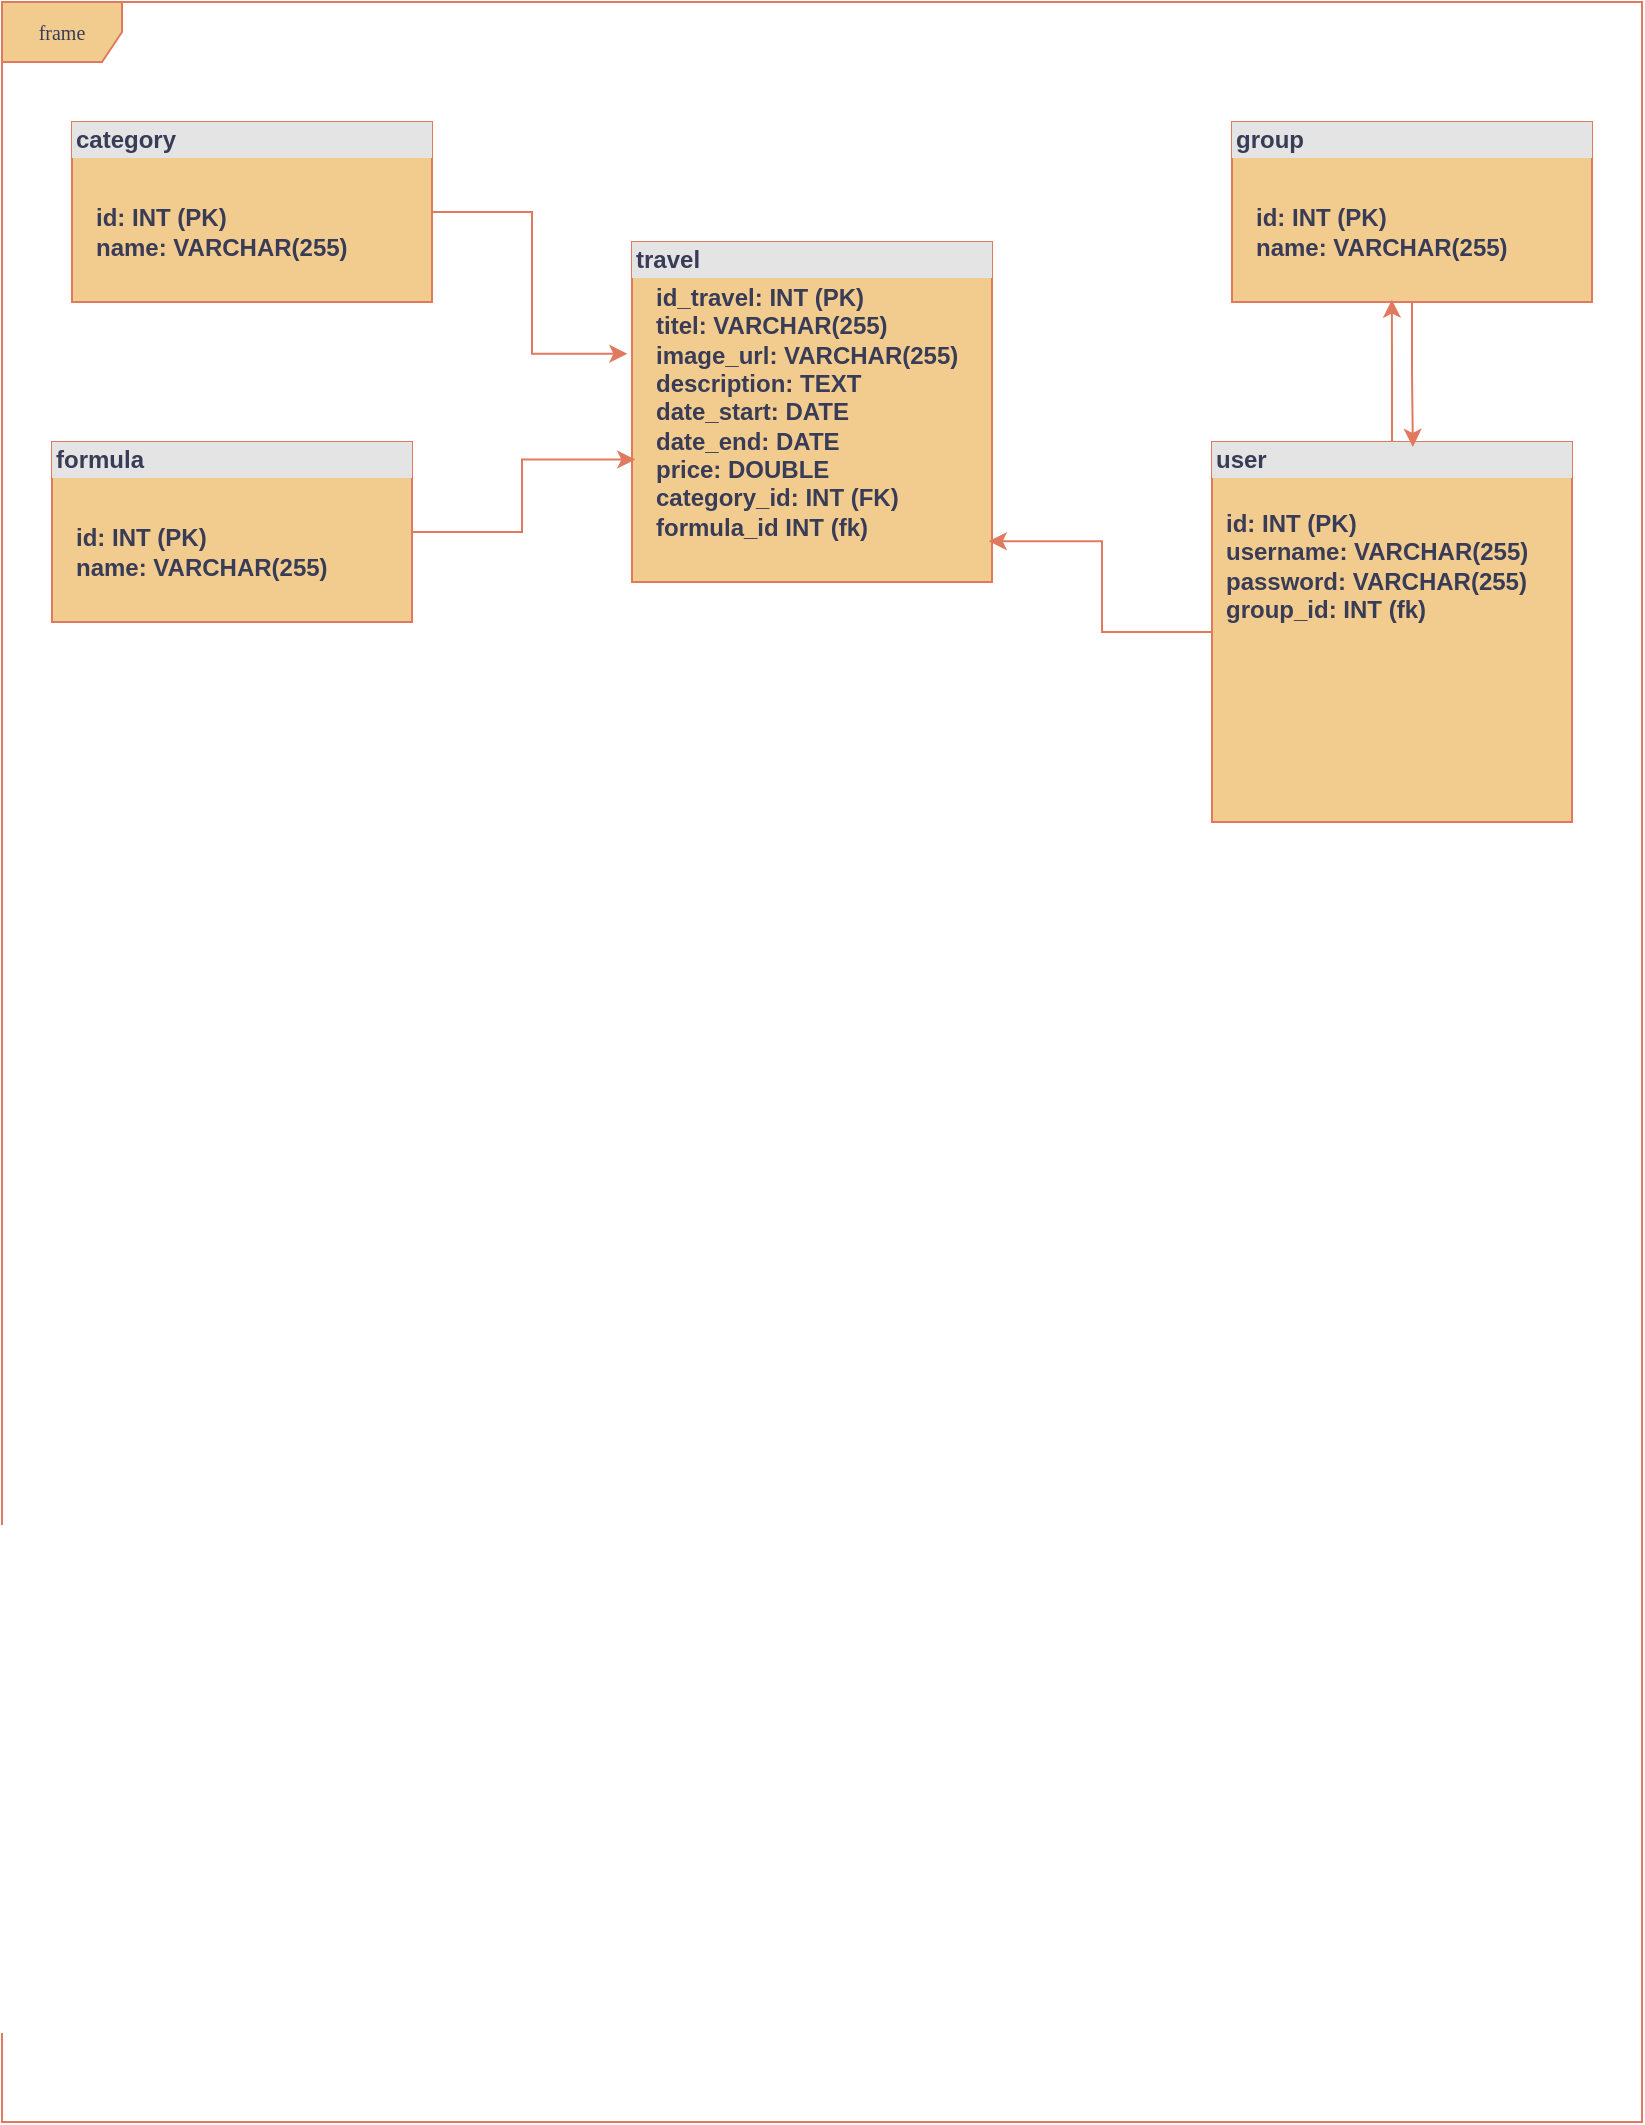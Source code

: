 <mxfile version="24.0.4" type="device">
  <diagram name="Page-1" id="c4acf3e9-155e-7222-9cf6-157b1a14988f">
    <mxGraphModel dx="1050" dy="621" grid="1" gridSize="10" guides="1" tooltips="1" connect="1" arrows="1" fold="1" page="1" pageScale="1" pageWidth="850" pageHeight="1100" background="none" math="0" shadow="0">
      <root>
        <mxCell id="0" />
        <mxCell id="1" parent="0" />
        <mxCell id="17acba5748e5396b-1" value="frame" style="shape=umlFrame;whiteSpace=wrap;html=1;rounded=0;shadow=0;comic=0;labelBackgroundColor=none;strokeWidth=1;fontFamily=Verdana;fontSize=10;align=center;fillColor=#F2CC8F;strokeColor=#E07A5F;fontColor=#393C56;" parent="1" vertex="1">
          <mxGeometry x="15" y="20" width="820" height="1060" as="geometry" />
        </mxCell>
        <mxCell id="suM3u6XLBvXDkKkqeEj0-7" value="" style="group" vertex="1" connectable="0" parent="1">
          <mxGeometry x="50" y="80" width="180" height="90" as="geometry" />
        </mxCell>
        <mxCell id="suM3u6XLBvXDkKkqeEj0-4" value="&lt;div style=&quot;box-sizing:border-box;width:100%;background:#e4e4e4;padding:2px;&quot;&gt;&lt;b&gt;category&lt;/b&gt;&lt;/div&gt;" style="verticalAlign=top;align=left;overflow=fill;html=1;whiteSpace=wrap;strokeColor=#E07A5F;fontColor=#393C56;fillColor=#F2CC8F;" vertex="1" parent="suM3u6XLBvXDkKkqeEj0-7">
          <mxGeometry width="180" height="90" as="geometry" />
        </mxCell>
        <mxCell id="suM3u6XLBvXDkKkqeEj0-6" value="&lt;b&gt;id: INT (PK)&lt;/b&gt;&lt;div&gt;&lt;b&gt;name: VARCHAR(255)&lt;/b&gt;&lt;/div&gt;" style="text;strokeColor=none;align=left;fillColor=none;html=1;verticalAlign=middle;whiteSpace=wrap;rounded=0;fontColor=#393C56;" vertex="1" parent="suM3u6XLBvXDkKkqeEj0-7">
          <mxGeometry x="10" y="40" width="140" height="30" as="geometry" />
        </mxCell>
        <mxCell id="suM3u6XLBvXDkKkqeEj0-11" value="" style="group" vertex="1" connectable="0" parent="1">
          <mxGeometry x="40" y="240" width="180" height="90" as="geometry" />
        </mxCell>
        <mxCell id="suM3u6XLBvXDkKkqeEj0-12" value="&lt;div style=&quot;box-sizing:border-box;width:100%;background:#e4e4e4;padding:2px;&quot;&gt;&lt;b&gt;formula&lt;/b&gt;&lt;/div&gt;" style="verticalAlign=top;align=left;overflow=fill;html=1;whiteSpace=wrap;strokeColor=#E07A5F;fontColor=#393C56;fillColor=#F2CC8F;" vertex="1" parent="suM3u6XLBvXDkKkqeEj0-11">
          <mxGeometry width="180" height="90" as="geometry" />
        </mxCell>
        <mxCell id="suM3u6XLBvXDkKkqeEj0-13" value="&lt;b&gt;id: INT (PK)&lt;/b&gt;&lt;div&gt;&lt;b&gt;name: VARCHAR(255)&lt;/b&gt;&lt;/div&gt;" style="text;strokeColor=none;align=left;fillColor=none;html=1;verticalAlign=middle;whiteSpace=wrap;rounded=0;fontColor=#393C56;" vertex="1" parent="suM3u6XLBvXDkKkqeEj0-11">
          <mxGeometry x="10" y="40" width="140" height="30" as="geometry" />
        </mxCell>
        <mxCell id="suM3u6XLBvXDkKkqeEj0-17" value="" style="group" vertex="1" connectable="0" parent="1">
          <mxGeometry x="620" y="240" width="180" height="190" as="geometry" />
        </mxCell>
        <mxCell id="suM3u6XLBvXDkKkqeEj0-18" value="&lt;div style=&quot;box-sizing:border-box;width:100%;background:#e4e4e4;padding:2px;&quot;&gt;&lt;b&gt;user&lt;/b&gt;&lt;/div&gt;" style="verticalAlign=top;align=left;overflow=fill;html=1;whiteSpace=wrap;strokeColor=#E07A5F;fontColor=#393C56;fillColor=#F2CC8F;" vertex="1" parent="suM3u6XLBvXDkKkqeEj0-17">
          <mxGeometry width="180" height="190" as="geometry" />
        </mxCell>
        <mxCell id="suM3u6XLBvXDkKkqeEj0-19" value="&lt;b&gt;id: INT (PK)&lt;/b&gt;&lt;div&gt;&lt;b&gt;username: VARCHAR(255)&lt;/b&gt;&lt;/div&gt;&lt;div&gt;&lt;b&gt;password: VARCHAR(255)&lt;/b&gt;&lt;/div&gt;&lt;div&gt;&lt;b&gt;group_id: INT (fk)&lt;/b&gt;&lt;/div&gt;" style="text;strokeColor=none;align=left;fillColor=none;html=1;verticalAlign=middle;whiteSpace=wrap;rounded=0;fontColor=#393C56;" vertex="1" parent="suM3u6XLBvXDkKkqeEj0-17">
          <mxGeometry x="5" y="30" width="170" height="63.33" as="geometry" />
        </mxCell>
        <mxCell id="suM3u6XLBvXDkKkqeEj0-14" value="" style="group" vertex="1" connectable="0" parent="1">
          <mxGeometry x="630" y="80" width="180" height="90" as="geometry" />
        </mxCell>
        <mxCell id="suM3u6XLBvXDkKkqeEj0-15" value="&lt;div style=&quot;box-sizing:border-box;width:100%;background:#e4e4e4;padding:2px;&quot;&gt;&lt;b&gt;group&lt;/b&gt;&lt;/div&gt;" style="verticalAlign=top;align=left;overflow=fill;html=1;whiteSpace=wrap;strokeColor=#E07A5F;fontColor=#393C56;fillColor=#F2CC8F;" vertex="1" parent="suM3u6XLBvXDkKkqeEj0-14">
          <mxGeometry width="180" height="90" as="geometry" />
        </mxCell>
        <mxCell id="suM3u6XLBvXDkKkqeEj0-16" value="&lt;b&gt;id: INT (PK)&lt;/b&gt;&lt;div&gt;&lt;b&gt;name: VARCHAR(255)&lt;/b&gt;&lt;/div&gt;" style="text;strokeColor=none;align=left;fillColor=none;html=1;verticalAlign=middle;whiteSpace=wrap;rounded=0;fontColor=#393C56;" vertex="1" parent="suM3u6XLBvXDkKkqeEj0-14">
          <mxGeometry x="10" y="40" width="140" height="30" as="geometry" />
        </mxCell>
        <mxCell id="suM3u6XLBvXDkKkqeEj0-21" value="" style="group" vertex="1" connectable="0" parent="1">
          <mxGeometry x="330" y="140" width="180" height="170" as="geometry" />
        </mxCell>
        <mxCell id="suM3u6XLBvXDkKkqeEj0-22" value="&lt;div style=&quot;box-sizing:border-box;width:100%;background:#e4e4e4;padding:2px;&quot;&gt;&lt;b&gt;travel&lt;/b&gt;&lt;/div&gt;" style="verticalAlign=top;align=left;overflow=fill;html=1;whiteSpace=wrap;strokeColor=#E07A5F;fontColor=#393C56;fillColor=#F2CC8F;" vertex="1" parent="suM3u6XLBvXDkKkqeEj0-21">
          <mxGeometry width="180" height="170" as="geometry" />
        </mxCell>
        <mxCell id="suM3u6XLBvXDkKkqeEj0-20" value="&lt;b&gt;id_travel: INT (PK)&lt;/b&gt;&lt;div&gt;&lt;b&gt;titel: VARCHAR(255)&lt;/b&gt;&lt;/div&gt;&lt;div&gt;&lt;b&gt;image_url: VARCHAR(255)&lt;/b&gt;&lt;/div&gt;&lt;div&gt;&lt;b&gt;description: TEXT&lt;/b&gt;&lt;/div&gt;&lt;div&gt;&lt;b&gt;date_start: DATE&lt;/b&gt;&lt;/div&gt;&lt;div&gt;&lt;b&gt;date_end: DATE&lt;/b&gt;&lt;/div&gt;&lt;div&gt;&lt;b&gt;price: DOUBLE&lt;/b&gt;&lt;/div&gt;&lt;div&gt;&lt;b&gt;category_id: INT (FK)&lt;/b&gt;&lt;/div&gt;&lt;div&gt;&lt;b&gt;formula_id INT (fk)&lt;/b&gt;&lt;/div&gt;" style="text;strokeColor=none;align=left;fillColor=none;html=1;verticalAlign=middle;whiteSpace=wrap;rounded=0;fontColor=#393C56;" vertex="1" parent="suM3u6XLBvXDkKkqeEj0-21">
          <mxGeometry x="10" y="35" width="180" height="100" as="geometry" />
        </mxCell>
        <mxCell id="suM3u6XLBvXDkKkqeEj0-25" style="edgeStyle=orthogonalEdgeStyle;rounded=0;orthogonalLoop=1;jettySize=auto;html=1;entryX=0.558;entryY=0.013;entryDx=0;entryDy=0;entryPerimeter=0;strokeColor=#E07A5F;fontColor=#393C56;fillColor=#F2CC8F;" edge="1" parent="1" source="suM3u6XLBvXDkKkqeEj0-15" target="suM3u6XLBvXDkKkqeEj0-18">
          <mxGeometry relative="1" as="geometry" />
        </mxCell>
        <mxCell id="suM3u6XLBvXDkKkqeEj0-27" style="edgeStyle=orthogonalEdgeStyle;rounded=0;orthogonalLoop=1;jettySize=auto;html=1;entryX=0.444;entryY=0.987;entryDx=0;entryDy=0;entryPerimeter=0;strokeColor=#E07A5F;fontColor=#393C56;fillColor=#F2CC8F;" edge="1" parent="1" source="suM3u6XLBvXDkKkqeEj0-18" target="suM3u6XLBvXDkKkqeEj0-15">
          <mxGeometry relative="1" as="geometry" />
        </mxCell>
        <mxCell id="suM3u6XLBvXDkKkqeEj0-28" style="edgeStyle=orthogonalEdgeStyle;rounded=0;orthogonalLoop=1;jettySize=auto;html=1;entryX=0.991;entryY=0.88;entryDx=0;entryDy=0;entryPerimeter=0;strokeColor=#E07A5F;fontColor=#393C56;fillColor=#F2CC8F;" edge="1" parent="1" source="suM3u6XLBvXDkKkqeEj0-18" target="suM3u6XLBvXDkKkqeEj0-22">
          <mxGeometry relative="1" as="geometry" />
        </mxCell>
        <mxCell id="suM3u6XLBvXDkKkqeEj0-29" style="edgeStyle=orthogonalEdgeStyle;rounded=0;orthogonalLoop=1;jettySize=auto;html=1;entryX=0.009;entryY=0.64;entryDx=0;entryDy=0;entryPerimeter=0;strokeColor=#E07A5F;fontColor=#393C56;fillColor=#F2CC8F;" edge="1" parent="1" source="suM3u6XLBvXDkKkqeEj0-12" target="suM3u6XLBvXDkKkqeEj0-22">
          <mxGeometry relative="1" as="geometry" />
        </mxCell>
        <mxCell id="suM3u6XLBvXDkKkqeEj0-30" style="edgeStyle=orthogonalEdgeStyle;rounded=0;orthogonalLoop=1;jettySize=auto;html=1;entryX=-0.013;entryY=0.329;entryDx=0;entryDy=0;entryPerimeter=0;strokeColor=#E07A5F;fontColor=#393C56;fillColor=#F2CC8F;" edge="1" parent="1" source="suM3u6XLBvXDkKkqeEj0-4" target="suM3u6XLBvXDkKkqeEj0-22">
          <mxGeometry relative="1" as="geometry" />
        </mxCell>
      </root>
    </mxGraphModel>
  </diagram>
</mxfile>
